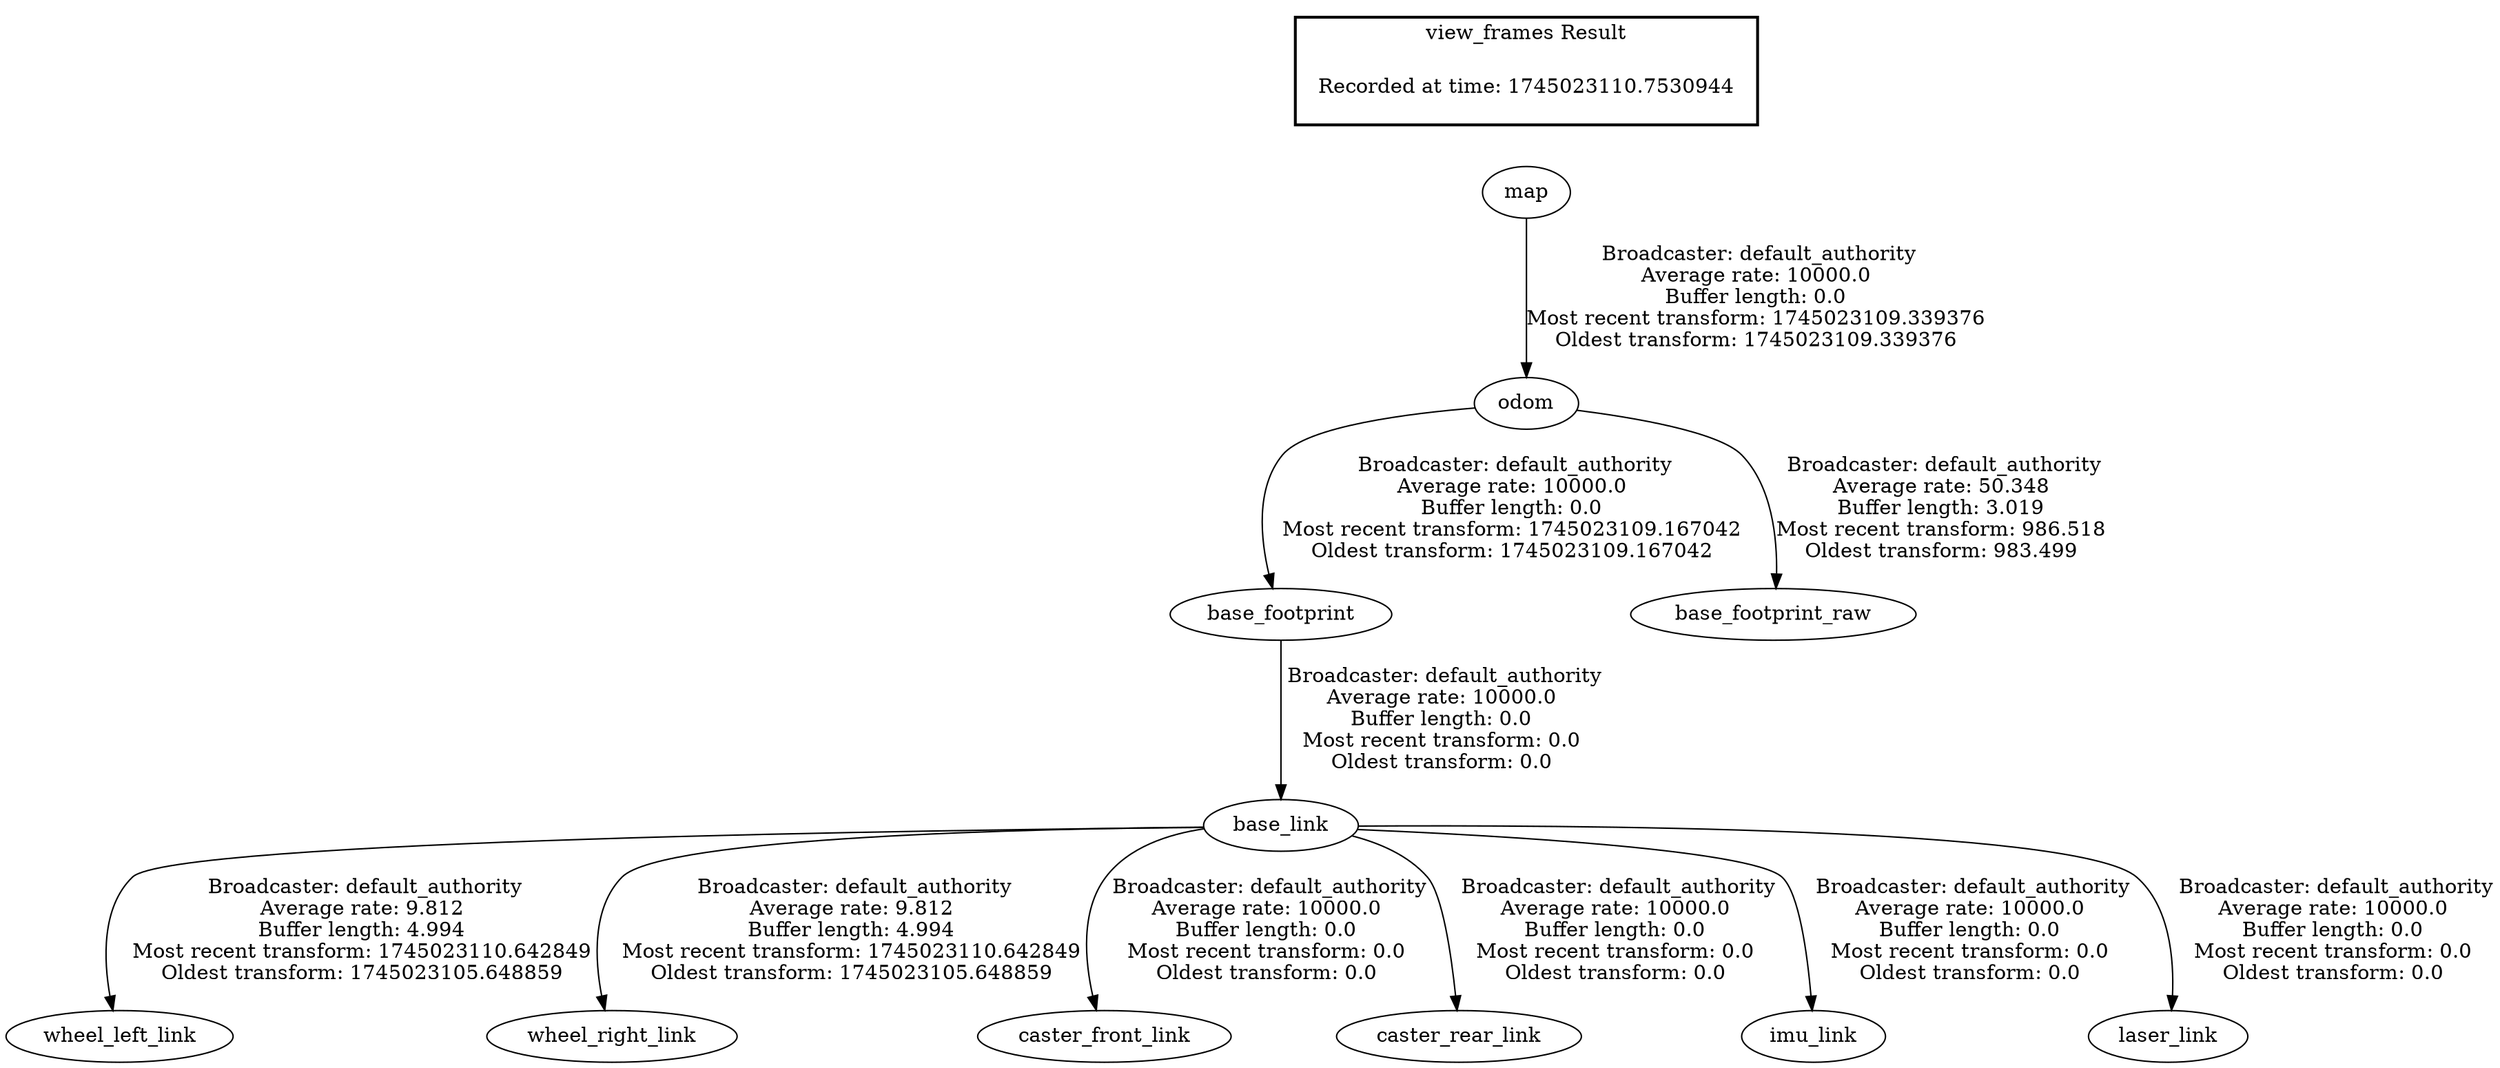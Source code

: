 digraph G {
"base_link" -> "wheel_left_link"[label=" Broadcaster: default_authority\nAverage rate: 9.812\nBuffer length: 4.994\nMost recent transform: 1745023110.642849\nOldest transform: 1745023105.648859\n"];
"base_footprint" -> "base_link"[label=" Broadcaster: default_authority\nAverage rate: 10000.0\nBuffer length: 0.0\nMost recent transform: 0.0\nOldest transform: 0.0\n"];
"base_link" -> "wheel_right_link"[label=" Broadcaster: default_authority\nAverage rate: 9.812\nBuffer length: 4.994\nMost recent transform: 1745023110.642849\nOldest transform: 1745023105.648859\n"];
"odom" -> "base_footprint"[label=" Broadcaster: default_authority\nAverage rate: 10000.0\nBuffer length: 0.0\nMost recent transform: 1745023109.167042\nOldest transform: 1745023109.167042\n"];
"base_link" -> "caster_front_link"[label=" Broadcaster: default_authority\nAverage rate: 10000.0\nBuffer length: 0.0\nMost recent transform: 0.0\nOldest transform: 0.0\n"];
"base_link" -> "caster_rear_link"[label=" Broadcaster: default_authority\nAverage rate: 10000.0\nBuffer length: 0.0\nMost recent transform: 0.0\nOldest transform: 0.0\n"];
"base_link" -> "imu_link"[label=" Broadcaster: default_authority\nAverage rate: 10000.0\nBuffer length: 0.0\nMost recent transform: 0.0\nOldest transform: 0.0\n"];
"base_link" -> "laser_link"[label=" Broadcaster: default_authority\nAverage rate: 10000.0\nBuffer length: 0.0\nMost recent transform: 0.0\nOldest transform: 0.0\n"];
"odom" -> "base_footprint_raw"[label=" Broadcaster: default_authority\nAverage rate: 50.348\nBuffer length: 3.019\nMost recent transform: 986.518\nOldest transform: 983.499\n"];
"map" -> "odom"[label=" Broadcaster: default_authority\nAverage rate: 10000.0\nBuffer length: 0.0\nMost recent transform: 1745023109.339376\nOldest transform: 1745023109.339376\n"];
edge [style=invis];
 subgraph cluster_legend { style=bold; color=black; label ="view_frames Result";
"Recorded at time: 1745023110.7530944"[ shape=plaintext ] ;
}->"map";
}